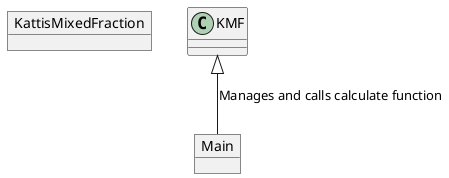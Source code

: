 @startuml
object KattisMixedFraction
object Main
KMF <|-- Main :Manages and calls calculate function

@enduml